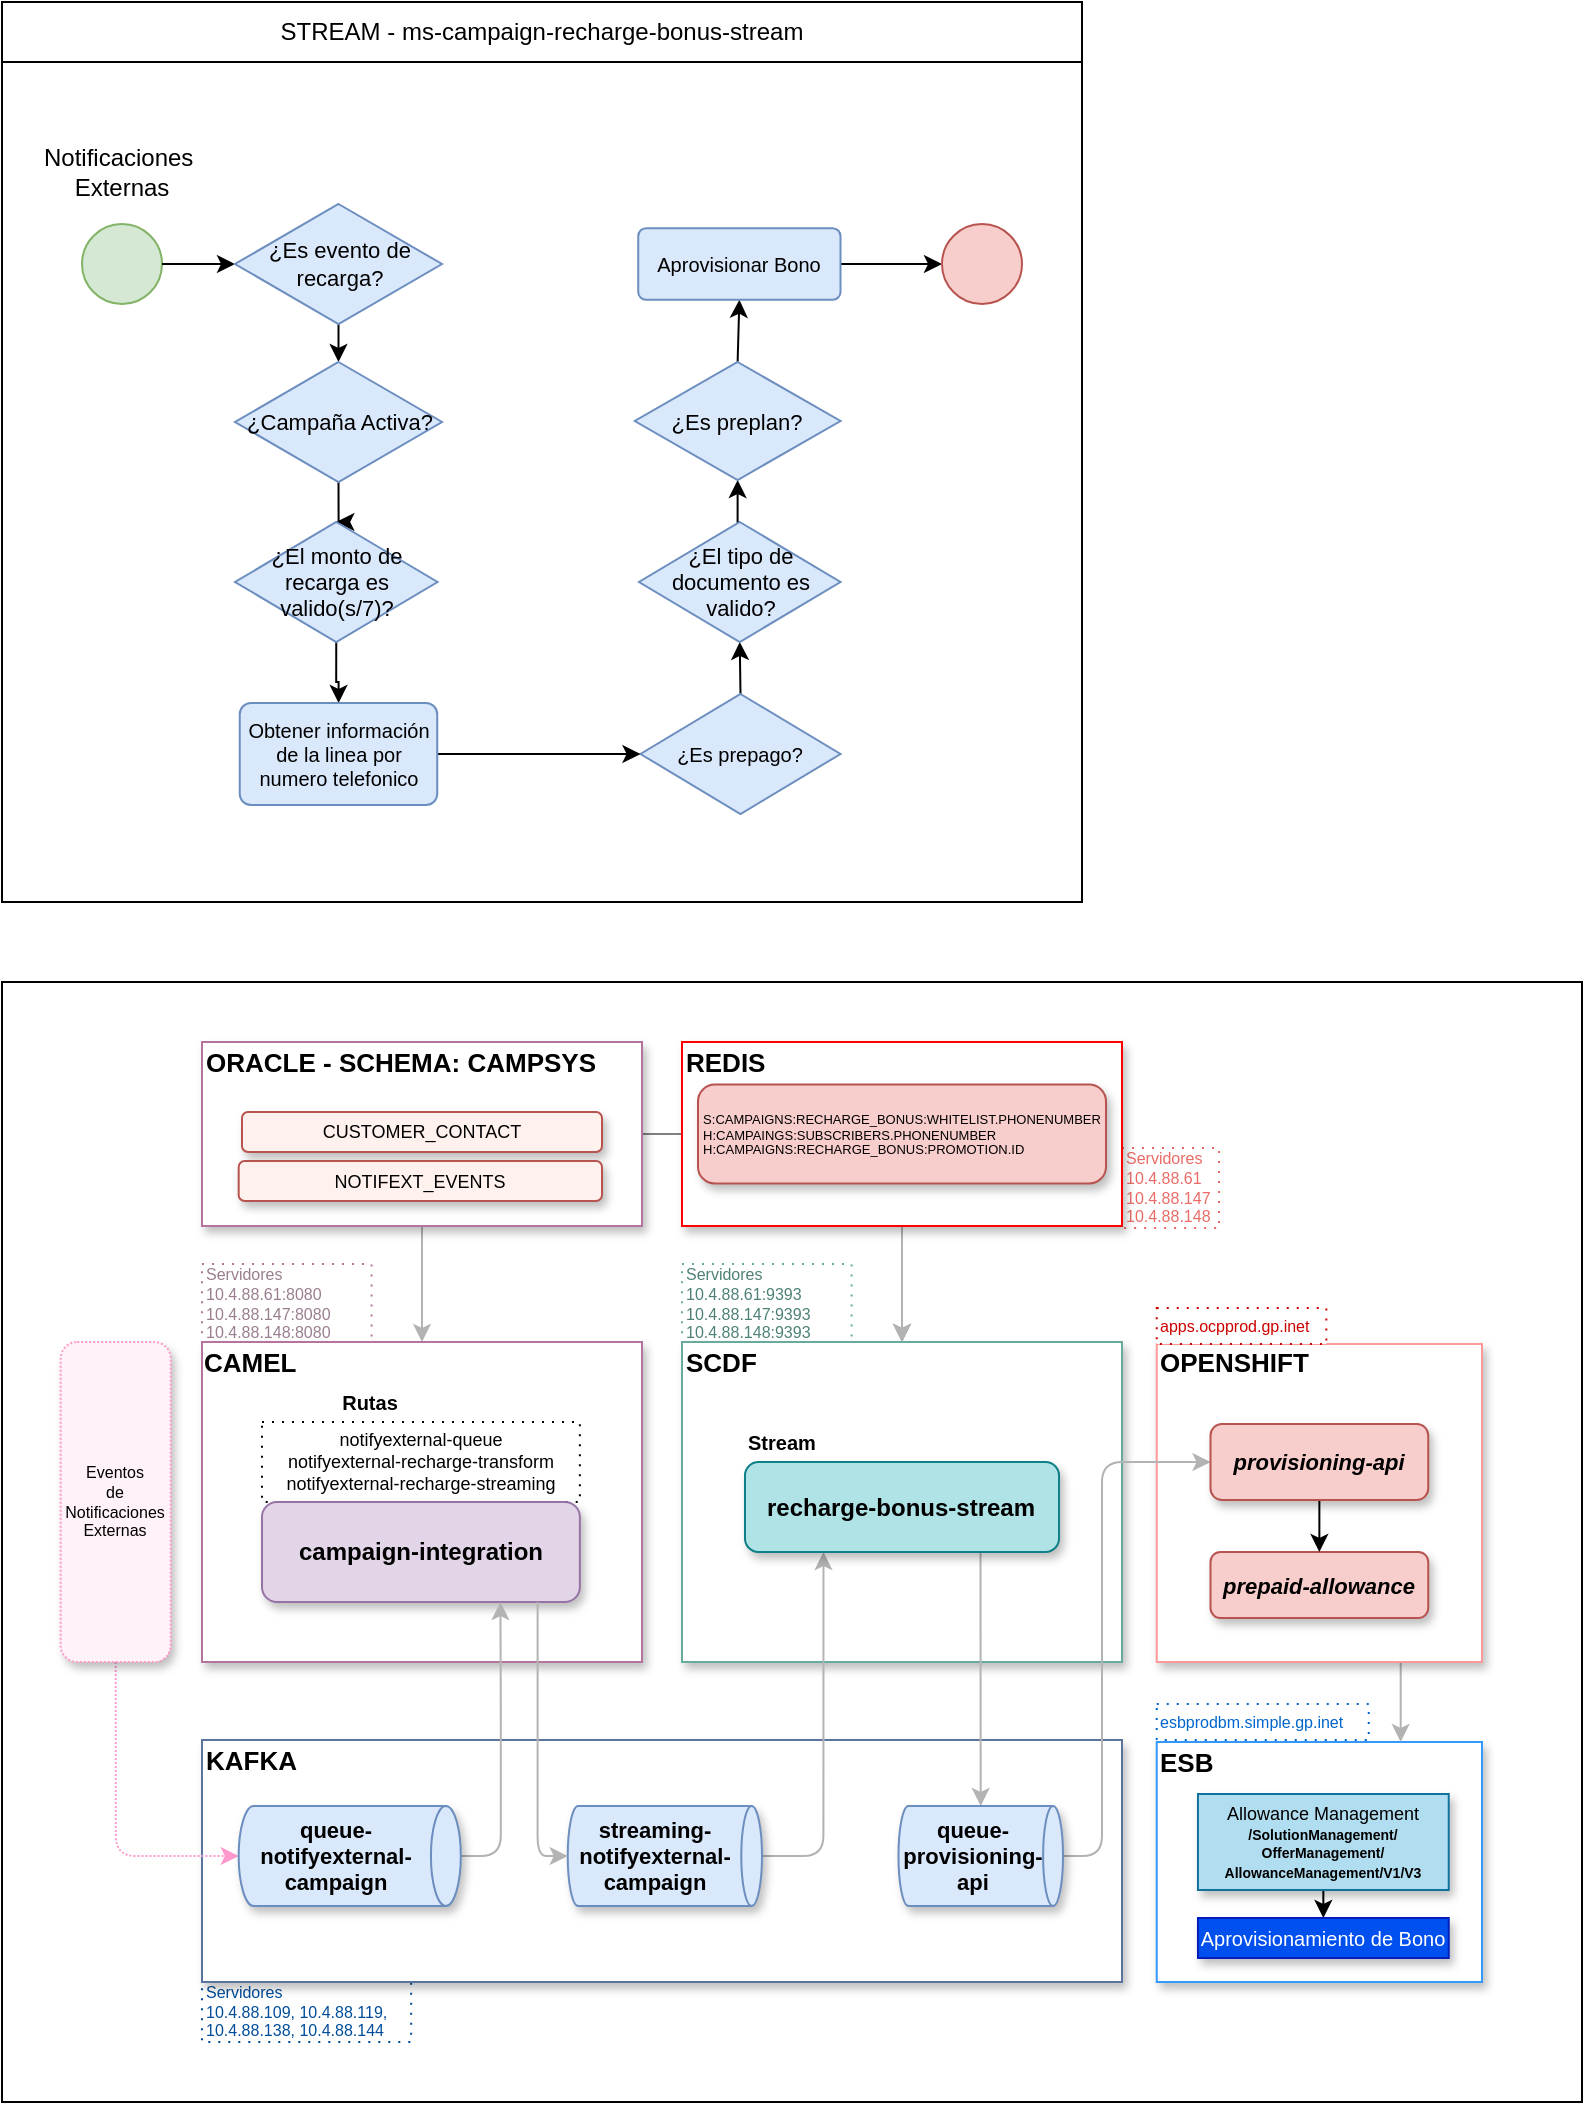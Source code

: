 <mxfile version="22.1.17" type="dropbox" pages="2">
  <diagram name="Logica y Monitoreo" id="0FkybA1-IUm2QzMMmdFW">
    <mxGraphModel dx="951" dy="547" grid="1" gridSize="10" guides="1" tooltips="1" connect="1" arrows="1" fold="1" page="1" pageScale="1" pageWidth="1654" pageHeight="1169" math="0" shadow="0">
      <root>
        <mxCell id="0" />
        <mxCell id="1" parent="0" />
        <mxCell id="X6f6DRB3DddGBT53lCf2-1" value="" style="rounded=0;whiteSpace=wrap;html=1;" parent="1" vertex="1">
          <mxGeometry x="80" y="60" width="540" height="420" as="geometry" />
        </mxCell>
        <mxCell id="X6f6DRB3DddGBT53lCf2-2" style="edgeStyle=orthogonalEdgeStyle;rounded=0;orthogonalLoop=1;jettySize=auto;html=1;exitX=0.5;exitY=1;exitDx=0;exitDy=0;" parent="1" source="X6f6DRB3DddGBT53lCf2-15" target="X6f6DRB3DddGBT53lCf2-6" edge="1">
          <mxGeometry relative="1" as="geometry">
            <mxPoint x="236.5" y="287" as="targetPoint" />
          </mxGeometry>
        </mxCell>
        <mxCell id="X6f6DRB3DddGBT53lCf2-3" value="" style="ellipse;whiteSpace=wrap;html=1;aspect=fixed;fillColor=#d5e8d4;strokeColor=#82b366;" parent="1" vertex="1">
          <mxGeometry x="120" y="141" width="40" height="40" as="geometry" />
        </mxCell>
        <mxCell id="X6f6DRB3DddGBT53lCf2-5" style="edgeStyle=orthogonalEdgeStyle;rounded=0;orthogonalLoop=1;jettySize=auto;html=1;exitX=0.5;exitY=1;exitDx=0;exitDy=0;" parent="1" source="X6f6DRB3DddGBT53lCf2-6" target="X6f6DRB3DddGBT53lCf2-33" edge="1">
          <mxGeometry relative="1" as="geometry" />
        </mxCell>
        <mxCell id="X6f6DRB3DddGBT53lCf2-6" value="¿El monto de recarga es valido(s/7)?" style="rhombus;whiteSpace=wrap;html=1;fillColor=#dae8fc;strokeColor=#6c8ebf;fontSize=11;" parent="1" vertex="1">
          <mxGeometry x="196.5" y="290" width="101.25" height="60" as="geometry" />
        </mxCell>
        <mxCell id="X6f6DRB3DddGBT53lCf2-7" value="Notificaciones&amp;nbsp; Externas" style="text;html=1;strokeColor=none;fillColor=none;align=center;verticalAlign=middle;whiteSpace=wrap;rounded=0;" parent="1" vertex="1">
          <mxGeometry x="110" y="100" width="60" height="30" as="geometry" />
        </mxCell>
        <mxCell id="X6f6DRB3DddGBT53lCf2-8" style="edgeStyle=orthogonalEdgeStyle;rounded=0;orthogonalLoop=1;jettySize=auto;html=1;entryX=0;entryY=0.5;entryDx=0;entryDy=0;" parent="1" source="X6f6DRB3DddGBT53lCf2-45" target="X6f6DRB3DddGBT53lCf2-9" edge="1">
          <mxGeometry relative="1" as="geometry">
            <mxPoint x="623.25" y="562.5" as="sourcePoint" />
          </mxGeometry>
        </mxCell>
        <mxCell id="X6f6DRB3DddGBT53lCf2-9" value="" style="ellipse;whiteSpace=wrap;html=1;aspect=fixed;fillColor=#f8cecc;strokeColor=#b85450;" parent="1" vertex="1">
          <mxGeometry x="550" y="141" width="40" height="40" as="geometry" />
        </mxCell>
        <mxCell id="X6f6DRB3DddGBT53lCf2-10" value="STREAM - ms-campaign-recharge-bonus-stream" style="text;html=1;align=center;verticalAlign=middle;whiteSpace=wrap;rounded=0;fillColor=default;strokeColor=default;" parent="1" vertex="1">
          <mxGeometry x="80" y="30" width="540" height="30" as="geometry" />
        </mxCell>
        <mxCell id="X6f6DRB3DddGBT53lCf2-13" style="edgeStyle=orthogonalEdgeStyle;rounded=0;orthogonalLoop=1;jettySize=auto;html=1;exitX=0.5;exitY=0;exitDx=0;exitDy=0;entryX=0.5;entryY=1;entryDx=0;entryDy=0;" parent="1" source="X6f6DRB3DddGBT53lCf2-19" target="X6f6DRB3DddGBT53lCf2-23" edge="1">
          <mxGeometry relative="1" as="geometry" />
        </mxCell>
        <mxCell id="X6f6DRB3DddGBT53lCf2-14" value="" style="edgeStyle=orthogonalEdgeStyle;rounded=0;orthogonalLoop=1;jettySize=auto;html=1;exitX=0.5;exitY=1;exitDx=0;exitDy=0;entryX=0.5;entryY=0;entryDx=0;entryDy=0;" parent="1" source="X6f6DRB3DddGBT53lCf2-17" target="X6f6DRB3DddGBT53lCf2-15" edge="1">
          <mxGeometry relative="1" as="geometry">
            <mxPoint x="260" y="160" as="sourcePoint" />
            <mxPoint x="380" y="160" as="targetPoint" />
          </mxGeometry>
        </mxCell>
        <mxCell id="X6f6DRB3DddGBT53lCf2-15" value="¿Campaña Activa?" style="rhombus;whiteSpace=wrap;html=1;fillColor=#dae8fc;strokeColor=#6c8ebf;fontSize=11;" parent="1" vertex="1">
          <mxGeometry x="196.5" y="210" width="103.5" height="60" as="geometry" />
        </mxCell>
        <mxCell id="X6f6DRB3DddGBT53lCf2-16" value="" style="edgeStyle=orthogonalEdgeStyle;rounded=0;orthogonalLoop=1;jettySize=auto;html=1;exitX=1;exitY=0.5;exitDx=0;exitDy=0;entryX=0;entryY=0.5;entryDx=0;entryDy=0;" parent="1" source="X6f6DRB3DddGBT53lCf2-3" target="X6f6DRB3DddGBT53lCf2-17" edge="1">
          <mxGeometry relative="1" as="geometry">
            <mxPoint x="140" y="160" as="sourcePoint" />
            <mxPoint x="285" y="160" as="targetPoint" />
          </mxGeometry>
        </mxCell>
        <mxCell id="X6f6DRB3DddGBT53lCf2-17" value="¿Es evento de recarga?" style="rhombus;whiteSpace=wrap;html=1;fillColor=#dae8fc;strokeColor=#6c8ebf;fontSize=11;" parent="1" vertex="1">
          <mxGeometry x="196.5" y="131" width="103.5" height="60" as="geometry" />
        </mxCell>
        <mxCell id="X6f6DRB3DddGBT53lCf2-19" value="¿Es prepago?" style="rhombus;whiteSpace=wrap;html=1;fillColor=#dae8fc;strokeColor=#6c8ebf;fontSize=10;" parent="1" vertex="1">
          <mxGeometry x="399.25" y="376" width="100" height="60" as="geometry" />
        </mxCell>
        <mxCell id="X6f6DRB3DddGBT53lCf2-21" style="edgeStyle=orthogonalEdgeStyle;rounded=0;orthogonalLoop=1;jettySize=auto;html=1;exitX=1;exitY=0.5;exitDx=0;exitDy=0;" parent="1" source="X6f6DRB3DddGBT53lCf2-33" target="X6f6DRB3DddGBT53lCf2-19" edge="1">
          <mxGeometry relative="1" as="geometry" />
        </mxCell>
        <mxCell id="X6f6DRB3DddGBT53lCf2-22" style="edgeStyle=orthogonalEdgeStyle;rounded=0;orthogonalLoop=1;jettySize=auto;html=1;exitX=0.5;exitY=0;exitDx=0;exitDy=0;entryX=0.5;entryY=1;entryDx=0;entryDy=0;" parent="1" source="X6f6DRB3DddGBT53lCf2-23" target="X6f6DRB3DddGBT53lCf2-25" edge="1">
          <mxGeometry relative="1" as="geometry" />
        </mxCell>
        <mxCell id="X6f6DRB3DddGBT53lCf2-23" value="¿El tipo de documento es valido?" style="rhombus;whiteSpace=wrap;html=1;fillColor=#dae8fc;strokeColor=#6c8ebf;fontSize=11;" parent="1" vertex="1">
          <mxGeometry x="398.5" y="290" width="100.75" height="60" as="geometry" />
        </mxCell>
        <mxCell id="X6f6DRB3DddGBT53lCf2-24" style="edgeStyle=orthogonalEdgeStyle;rounded=0;orthogonalLoop=1;jettySize=auto;html=1;exitX=0.5;exitY=0;exitDx=0;exitDy=0;entryX=0.5;entryY=1;entryDx=0;entryDy=0;" parent="1" source="X6f6DRB3DddGBT53lCf2-25" target="X6f6DRB3DddGBT53lCf2-45" edge="1">
          <mxGeometry relative="1" as="geometry">
            <mxPoint x="407.995" y="431" as="targetPoint" />
          </mxGeometry>
        </mxCell>
        <mxCell id="X6f6DRB3DddGBT53lCf2-25" value="¿Es preplan?" style="rhombus;whiteSpace=wrap;html=1;fillColor=#dae8fc;strokeColor=#6c8ebf;fontSize=11;" parent="1" vertex="1">
          <mxGeometry x="396.38" y="210" width="102.87" height="59" as="geometry" />
        </mxCell>
        <mxCell id="X6f6DRB3DddGBT53lCf2-33" value="Obtener información de la linea por numero telefonico" style="rounded=1;whiteSpace=wrap;html=1;fillColor=#dae8fc;strokeColor=#6c8ebf;fontSize=10;arcSize=11;" parent="1" vertex="1">
          <mxGeometry x="198.87" y="380.5" width="98.75" height="51" as="geometry" />
        </mxCell>
        <mxCell id="X6f6DRB3DddGBT53lCf2-45" value="Aprovisionar Bono" style="rounded=1;whiteSpace=wrap;html=1;fillColor=#dae8fc;strokeColor=#6c8ebf;fontSize=10;arcSize=11;" parent="1" vertex="1">
          <mxGeometry x="398.12" y="143.13" width="101.13" height="35.75" as="geometry" />
        </mxCell>
        <mxCell id="X6f6DRB3DddGBT53lCf2-46" value="&lt;p style=&quot;margin-left:36.0pt;text-indent:-18.0pt;mso-list:l0 level1 lfo1;&quot; class=&quot;15&quot;&gt;&lt;br&gt;&lt;/p&gt;" style="rounded=0;whiteSpace=wrap;html=1;shadow=0;glass=0;labelBorderColor=none;sketch=0;fillStyle=auto;strokeColor=#000000;strokeWidth=1;fontSize=13;fontColor=#7ece78;fillColor=default;" parent="1" vertex="1">
          <mxGeometry x="80" y="520" width="790" height="560" as="geometry" />
        </mxCell>
        <mxCell id="X6f6DRB3DddGBT53lCf2-47" value="" style="rounded=0;whiteSpace=wrap;html=1;labelBorderColor=none;fontSize=11;fillColor=default;shadow=1;strokeColor=#3399FF;" parent="1" vertex="1">
          <mxGeometry x="657.37" y="900" width="162.63" height="120" as="geometry" />
        </mxCell>
        <mxCell id="X6f6DRB3DddGBT53lCf2-48" value="Servidores&lt;br style=&quot;font-size: 8px;&quot;&gt;&lt;div&gt;10.4.88.61&lt;/div&gt;&lt;div&gt;10.4.88.147&lt;/div&gt;&lt;div&gt;10.4.88.148&lt;/div&gt;" style="rounded=0;whiteSpace=wrap;html=1;labelBorderColor=none;fontSize=8;strokeColor=#EA6B66;align=left;dashed=1;strokeWidth=1;dashPattern=1 4;fontColor=#EA6B66;" parent="1" vertex="1">
          <mxGeometry x="640.0" y="603" width="48.53" height="40" as="geometry" />
        </mxCell>
        <mxCell id="X6f6DRB3DddGBT53lCf2-49" value="Servidores&lt;br style=&quot;font-size: 8px;&quot;&gt;&lt;div&gt;10.4.88.109,&amp;nbsp;&lt;span style=&quot;background-color: initial;&quot;&gt;10.4.88.119,&lt;/span&gt;&lt;/div&gt;&lt;div&gt;&lt;div style=&quot;border-color: var(--border-color);&quot;&gt;10.4.88.138,&amp;nbsp;&lt;span style=&quot;background-color: initial;&quot;&gt;10.4.88.144&lt;/span&gt;&lt;/div&gt;&lt;/div&gt;" style="rounded=0;whiteSpace=wrap;html=1;labelBorderColor=none;fontSize=8;strokeColor=#004C99;align=left;dashed=1;strokeWidth=1;dashPattern=1 4;fontColor=#004C99;" parent="1" vertex="1">
          <mxGeometry x="180.0" y="1020" width="104.57" height="30" as="geometry" />
        </mxCell>
        <mxCell id="X6f6DRB3DddGBT53lCf2-50" value="Servidores&lt;br style=&quot;font-size: 8px;&quot;&gt;10.4.88.61:9393&lt;div data-en-clipboard=&quot;true&quot; data-pm-slice=&quot;1 1 []&quot; style=&quot;font-size: 8px;&quot;&gt;10.4.88.147:9393&lt;br style=&quot;font-size: 8px;&quot;&gt;&lt;/div&gt;&lt;div data-en-clipboard=&quot;true&quot; data-pm-slice=&quot;1 1 []&quot; style=&quot;font-size: 8px;&quot;&gt;10.4.88.148:9393&lt;br style=&quot;font-size: 8px;&quot;&gt;&lt;/div&gt;" style="rounded=0;whiteSpace=wrap;html=1;labelBorderColor=none;fontSize=8;strokeColor=#67AB9F;align=left;dashed=1;strokeWidth=1;dashPattern=1 4;fontColor=#4D8077;" parent="1" vertex="1">
          <mxGeometry x="420.0" y="661" width="84.8" height="40" as="geometry" />
        </mxCell>
        <mxCell id="X6f6DRB3DddGBT53lCf2-51" value="Servidores&lt;br style=&quot;font-size: 8px;&quot;&gt;10.4.88.61:8080&lt;br&gt;10.4.88.147:8080&lt;div data-en-clipboard=&quot;true&quot; data-pm-slice=&quot;1 1 []&quot; style=&quot;font-size: 8px;&quot;&gt;10.4.88.148:8080&lt;br&gt;&lt;/div&gt;" style="rounded=0;whiteSpace=wrap;html=1;labelBorderColor=none;fontSize=8;align=left;dashed=1;strokeWidth=1;dashPattern=1 4;fontColor=#997E8F;strokeColor=#B5739D;" parent="1" vertex="1">
          <mxGeometry x="180.0" y="661" width="84.8" height="40" as="geometry" />
        </mxCell>
        <mxCell id="X6f6DRB3DddGBT53lCf2-130" style="edgeStyle=orthogonalEdgeStyle;rounded=0;orthogonalLoop=1;jettySize=auto;html=1;exitX=0.5;exitY=1;exitDx=0;exitDy=0;strokeColor=#B3B3B3;" parent="1" source="X6f6DRB3DddGBT53lCf2-52" target="X6f6DRB3DddGBT53lCf2-58" edge="1">
          <mxGeometry relative="1" as="geometry" />
        </mxCell>
        <mxCell id="X6f6DRB3DddGBT53lCf2-133" style="edgeStyle=orthogonalEdgeStyle;rounded=0;orthogonalLoop=1;jettySize=auto;html=1;exitX=1;exitY=0.5;exitDx=0;exitDy=0;strokeColor=#808080;" parent="1" source="X6f6DRB3DddGBT53lCf2-52" target="X6f6DRB3DddGBT53lCf2-56" edge="1">
          <mxGeometry relative="1" as="geometry" />
        </mxCell>
        <mxCell id="X6f6DRB3DddGBT53lCf2-52" value="" style="rounded=0;whiteSpace=wrap;html=1;labelBorderColor=none;fontSize=11;strokeWidth=1;strokeColor=#B5739D;shadow=1;fontStyle=1;align=center;" parent="1" vertex="1">
          <mxGeometry x="180" y="550" width="220" height="92" as="geometry" />
        </mxCell>
        <mxCell id="X6f6DRB3DddGBT53lCf2-128" style="edgeStyle=orthogonalEdgeStyle;rounded=0;orthogonalLoop=1;jettySize=auto;html=1;exitX=0.75;exitY=1;exitDx=0;exitDy=0;entryX=0.75;entryY=0;entryDx=0;entryDy=0;strokeColor=#B3B3B3;" parent="1" source="X6f6DRB3DddGBT53lCf2-53" target="X6f6DRB3DddGBT53lCf2-47" edge="1">
          <mxGeometry relative="1" as="geometry" />
        </mxCell>
        <mxCell id="X6f6DRB3DddGBT53lCf2-53" value="" style="rounded=0;whiteSpace=wrap;html=1;labelBorderColor=none;fontSize=11;fillColor=default;shadow=1;strokeColor=#FF9999;" parent="1" vertex="1">
          <mxGeometry x="657.37" y="701" width="162.63" height="159" as="geometry" />
        </mxCell>
        <mxCell id="X6f6DRB3DddGBT53lCf2-54" value="" style="rounded=0;whiteSpace=wrap;html=1;labelBorderColor=none;fontSize=11;fillColor=default;strokeColor=#59759E;strokeWidth=1;shadow=1;" parent="1" vertex="1">
          <mxGeometry x="180" y="899" width="460" height="121" as="geometry" />
        </mxCell>
        <mxCell id="X6f6DRB3DddGBT53lCf2-56" value="" style="rounded=0;whiteSpace=wrap;html=1;labelBorderColor=none;fontSize=11;fillColor=default;strokeColor=#67AB9F;shadow=1;" parent="1" vertex="1">
          <mxGeometry x="420" y="700" width="220" height="160" as="geometry" />
        </mxCell>
        <mxCell id="X6f6DRB3DddGBT53lCf2-58" value="" style="rounded=0;whiteSpace=wrap;html=1;labelBorderColor=none;fontSize=11;strokeWidth=1;strokeColor=#B5739D;shadow=1;" parent="1" vertex="1">
          <mxGeometry x="180" y="700" width="220" height="160" as="geometry" />
        </mxCell>
        <mxCell id="X6f6DRB3DddGBT53lCf2-59" value="notifyexternal-queue&lt;br style=&quot;border-color: var(--border-color); font-size: 9px;&quot;&gt;notifyexternal-recharge-transform&lt;br style=&quot;border-color: var(--border-color); font-size: 9px;&quot;&gt;notifyexternal-recharge-streaming" style="rounded=0;whiteSpace=wrap;html=1;labelBorderColor=none;fontSize=9;strokeColor=#000000;fillColor=default;align=center;dashed=1;dashPattern=1 4;" parent="1" vertex="1">
          <mxGeometry x="210" y="740" width="158.93" height="40" as="geometry" />
        </mxCell>
        <mxCell id="X6f6DRB3DddGBT53lCf2-60" value="Rutas" style="text;html=1;strokeColor=none;fillColor=none;align=center;verticalAlign=middle;whiteSpace=wrap;rounded=0;fontStyle=1;fontSize=10;" parent="1" vertex="1">
          <mxGeometry x="184.45" y="720" width="159.91" height="20" as="geometry" />
        </mxCell>
        <mxCell id="X6f6DRB3DddGBT53lCf2-61" style="edgeStyle=orthogonalEdgeStyle;shape=link;rounded=0;orthogonalLoop=1;jettySize=auto;html=1;exitX=0.5;exitY=0;exitDx=0;exitDy=0;entryX=0.5;entryY=1;entryDx=0;entryDy=0;strokeColor=#990099;strokeWidth=1;fontSize=12;fontColor=#7ece78;" parent="1" source="X6f6DRB3DddGBT53lCf2-62" target="X6f6DRB3DddGBT53lCf2-59" edge="1">
          <mxGeometry relative="1" as="geometry" />
        </mxCell>
        <mxCell id="X6f6DRB3DddGBT53lCf2-62" value="campaign-integration" style="rounded=1;whiteSpace=wrap;html=1;labelBorderColor=none;fontSize=12;fontStyle=1;fillStyle=auto;fillColor=#e1d5e7;strokeColor=#9673a6;strokeWidth=1;glass=0;shadow=1;" parent="1" vertex="1">
          <mxGeometry x="210" y="780" width="158.93" height="50" as="geometry" />
        </mxCell>
        <mxCell id="X6f6DRB3DddGBT53lCf2-122" style="edgeStyle=orthogonalEdgeStyle;rounded=1;orthogonalLoop=1;jettySize=auto;html=1;exitX=0.5;exitY=0;exitDx=0;exitDy=0;exitPerimeter=0;strokeColor=#B3B3B3;entryX=0.25;entryY=1;entryDx=0;entryDy=0;" parent="1" source="X6f6DRB3DddGBT53lCf2-64" target="X6f6DRB3DddGBT53lCf2-70" edge="1">
          <mxGeometry relative="1" as="geometry" />
        </mxCell>
        <mxCell id="X6f6DRB3DddGBT53lCf2-64" value="&lt;div data-en-clipboard=&quot;true&quot; data-pm-slice=&quot;1 1 []&quot;&gt;streaming-notifyexternal-campaign&lt;/div&gt;" style="shape=cylinder3;whiteSpace=wrap;html=1;boundedLbl=1;backgroundOutline=1;size=5.18;labelBorderColor=none;fontSize=11;fillColor=#dae8fc;direction=south;strokeColor=#6c8ebf;strokeWidth=1;fontStyle=1;shadow=1;" parent="1" vertex="1">
          <mxGeometry x="362.87" y="932" width="97.13" height="50" as="geometry" />
        </mxCell>
        <mxCell id="X6f6DRB3DddGBT53lCf2-65" style="edgeStyle=orthogonalEdgeStyle;shape=link;rounded=0;orthogonalLoop=1;jettySize=auto;html=1;exitX=0.5;exitY=1;exitDx=0;exitDy=0;entryX=0.5;entryY=0;entryDx=0;entryDy=0;strokeColor=#990099;strokeWidth=1;fontSize=12;fontColor=#7ece78;" parent="1" edge="1">
          <mxGeometry relative="1" as="geometry">
            <mxPoint x="455.91" y="780" as="sourcePoint" />
            <mxPoint x="456.4" y="780" as="targetPoint" />
          </mxGeometry>
        </mxCell>
        <mxCell id="X6f6DRB3DddGBT53lCf2-69" value="CAMEL" style="text;html=1;strokeColor=none;fillColor=none;align=left;verticalAlign=middle;whiteSpace=wrap;rounded=0;fontStyle=1;fontSize=13;" parent="1" vertex="1">
          <mxGeometry x="178.87" y="700" width="60" height="20" as="geometry" />
        </mxCell>
        <mxCell id="X6f6DRB3DddGBT53lCf2-124" style="edgeStyle=orthogonalEdgeStyle;rounded=0;orthogonalLoop=1;jettySize=auto;html=1;exitX=0.75;exitY=1;exitDx=0;exitDy=0;strokeColor=#B3B3B3;" parent="1" source="X6f6DRB3DddGBT53lCf2-70" target="X6f6DRB3DddGBT53lCf2-101" edge="1">
          <mxGeometry relative="1" as="geometry" />
        </mxCell>
        <mxCell id="X6f6DRB3DddGBT53lCf2-70" value="&lt;div data-en-clipboard=&quot;true&quot; data-pm-slice=&quot;1 1 []&quot; style=&quot;font-size: 12px;&quot;&gt;recharge-bonus-stream&lt;/div&gt;" style="rounded=1;whiteSpace=wrap;html=1;labelBorderColor=none;strokeColor=#0e8088;strokeWidth=1;fontSize=12;fillColor=#b0e3e6;fontStyle=1;shadow=1;" parent="1" vertex="1">
          <mxGeometry x="451.49" y="760" width="157.02" height="45" as="geometry" />
        </mxCell>
        <mxCell id="X6f6DRB3DddGBT53lCf2-71" style="edgeStyle=orthogonalEdgeStyle;rounded=1;orthogonalLoop=1;jettySize=auto;html=1;exitX=0.5;exitY=0;exitDx=0;exitDy=0;exitPerimeter=0;entryX=0;entryY=0.5;entryDx=0;entryDy=0;fillColor=#bac8d3;strokeColor=#B3B3B3;" parent="1" source="X6f6DRB3DddGBT53lCf2-101" target="X6f6DRB3DddGBT53lCf2-91" edge="1">
          <mxGeometry relative="1" as="geometry">
            <mxPoint x="894.18" y="900" as="targetPoint" />
            <Array as="points">
              <mxPoint x="630" y="957" />
              <mxPoint x="630" y="760" />
            </Array>
          </mxGeometry>
        </mxCell>
        <mxCell id="X6f6DRB3DddGBT53lCf2-72" value="SCDF" style="text;html=1;strokeColor=none;fillColor=none;align=left;verticalAlign=middle;whiteSpace=wrap;rounded=0;fontStyle=1;fontSize=13;" parent="1" vertex="1">
          <mxGeometry x="420.0" y="700" width="60" height="20" as="geometry" />
        </mxCell>
        <mxCell id="X6f6DRB3DddGBT53lCf2-73" value="KAFKA" style="text;html=1;strokeColor=none;fillColor=none;align=left;verticalAlign=middle;whiteSpace=wrap;rounded=0;fontStyle=1;fontSize=13;" parent="1" vertex="1">
          <mxGeometry x="180.0" y="899" width="60" height="20" as="geometry" />
        </mxCell>
        <mxCell id="X6f6DRB3DddGBT53lCf2-74" value="OPENSHIFT" style="text;html=1;strokeColor=none;fillColor=none;align=left;verticalAlign=middle;whiteSpace=wrap;rounded=0;fontStyle=1;fontSize=13;" parent="1" vertex="1">
          <mxGeometry x="657.37" y="700" width="78.06" height="20" as="geometry" />
        </mxCell>
        <mxCell id="X6f6DRB3DddGBT53lCf2-75" value="Stream" style="text;html=1;strokeColor=none;fillColor=none;align=left;verticalAlign=middle;whiteSpace=wrap;rounded=0;fontStyle=1;fontSize=10;" parent="1" vertex="1">
          <mxGeometry x="451.49" y="740" width="60" height="20" as="geometry" />
        </mxCell>
        <mxCell id="X6f6DRB3DddGBT53lCf2-132" style="edgeStyle=orthogonalEdgeStyle;rounded=0;orthogonalLoop=1;jettySize=auto;html=1;exitX=0.5;exitY=1;exitDx=0;exitDy=0;entryX=0.5;entryY=0;entryDx=0;entryDy=0;strokeColor=#B3B3B3;" parent="1" source="X6f6DRB3DddGBT53lCf2-77" target="X6f6DRB3DddGBT53lCf2-56" edge="1">
          <mxGeometry relative="1" as="geometry" />
        </mxCell>
        <mxCell id="X6f6DRB3DddGBT53lCf2-77" value="&lt;div data-en-clipboard=&quot;true&quot; data-pm-slice=&quot;1 1 []&quot; style=&quot;font-size: 7px;&quot;&gt;&lt;br&gt;&lt;/div&gt;" style="rounded=0;whiteSpace=wrap;html=1;labelBorderColor=none;fontSize=7;strokeWidth=1;shadow=1;fontStyle=1;align=left;strokeColor=#FF0000;" parent="1" vertex="1">
          <mxGeometry x="420" y="550" width="220" height="92" as="geometry" />
        </mxCell>
        <mxCell id="X6f6DRB3DddGBT53lCf2-78" style="edgeStyle=elbowEdgeStyle;rounded=1;sketch=0;orthogonalLoop=1;jettySize=auto;elbow=vertical;html=1;exitX=1;exitY=0.5;exitDx=0;exitDy=0;shadow=0;strokeColor=#000000;strokeWidth=1;fontSize=13;fontColor=#7ece78;" parent="1" source="X6f6DRB3DddGBT53lCf2-77" target="X6f6DRB3DddGBT53lCf2-77" edge="1">
          <mxGeometry relative="1" as="geometry" />
        </mxCell>
        <mxCell id="X6f6DRB3DddGBT53lCf2-79" value="REDIS" style="text;html=1;strokeColor=none;fillColor=none;align=left;verticalAlign=middle;whiteSpace=wrap;rounded=0;fontStyle=1;fontSize=13;" parent="1" vertex="1">
          <mxGeometry x="420.0" y="550" width="60" height="20" as="geometry" />
        </mxCell>
        <mxCell id="X6f6DRB3DddGBT53lCf2-80" value="ORACLE - SCHEMA: CAMPSYS" style="text;html=1;strokeColor=none;fillColor=none;align=left;verticalAlign=middle;whiteSpace=wrap;rounded=0;fontStyle=1;fontSize=13;" parent="1" vertex="1">
          <mxGeometry x="180.0" y="550" width="200" height="20" as="geometry" />
        </mxCell>
        <mxCell id="X6f6DRB3DddGBT53lCf2-81" value="CUSTOMER_CONTACT" style="rounded=1;whiteSpace=wrap;html=1;labelBorderColor=none;fontSize=9;strokeWidth=1;strokeColor=#b85450;shadow=1;fontStyle=0;align=center;fillColor=#FFF1ED;" parent="1" vertex="1">
          <mxGeometry x="200" y="585" width="180" height="20" as="geometry" />
        </mxCell>
        <mxCell id="X6f6DRB3DddGBT53lCf2-82" style="edgeStyle=orthogonalEdgeStyle;rounded=1;orthogonalLoop=1;jettySize=auto;html=1;exitX=0.5;exitY=1;exitDx=0;exitDy=0;entryX=0.5;entryY=1;entryDx=0;entryDy=0;entryPerimeter=0;strokeColor=#FF99CC;strokeWidth=1;fontSize=8;fontColor=#EA6B66;dashed=1;dashPattern=1 1;" parent="1" source="X6f6DRB3DddGBT53lCf2-83" target="X6f6DRB3DddGBT53lCf2-98" edge="1">
          <mxGeometry relative="1" as="geometry" />
        </mxCell>
        <mxCell id="X6f6DRB3DddGBT53lCf2-83" value="Eventos &lt;br&gt;de &lt;br&gt;Notificaciones Externas" style="rounded=1;whiteSpace=wrap;html=1;labelBorderColor=none;strokeWidth=1;fontSize=8;shadow=1;glass=0;strokeColor=#FF99CC;dashed=1;dashPattern=1 1;fillColor=#FFF2F9;" parent="1" vertex="1">
          <mxGeometry x="109.34" y="700" width="55.02" height="160" as="geometry" />
        </mxCell>
        <mxCell id="X6f6DRB3DddGBT53lCf2-85" value="apps.ocpprod.gp.inet" style="rounded=0;whiteSpace=wrap;html=1;labelBorderColor=none;fontSize=8;strokeColor=#CC0000;align=left;dashed=1;strokeWidth=1;dashPattern=1 4;fontColor=#CC0000;" parent="1" vertex="1">
          <mxGeometry x="657.37" y="683" width="84.8" height="18" as="geometry" />
        </mxCell>
        <mxCell id="X6f6DRB3DddGBT53lCf2-86" value="&lt;div data-en-clipboard=&quot;true&quot; data-pm-slice=&quot;1 1 []&quot; style=&quot;font-size: 11px;&quot;&gt;&lt;p class=&quot;MsoNormal&quot; style=&quot;font-size: 11px;&quot;&gt;&lt;i style=&quot;font-size: 11px;&quot;&gt;prepaid-allowance&lt;/i&gt;&lt;/p&gt;&lt;/div&gt;" style="rounded=1;whiteSpace=wrap;html=1;labelBorderColor=none;strokeColor=#b85450;strokeWidth=1;fontSize=11;fillColor=#f8cecc;shadow=1;fontStyle=1" parent="1" vertex="1">
          <mxGeometry x="684.25" y="805" width="108.87" height="33" as="geometry" />
        </mxCell>
        <mxCell id="X6f6DRB3DddGBT53lCf2-89" value="esbprodbm.simple.gp.inet" style="rounded=0;whiteSpace=wrap;html=1;labelBorderColor=none;fontSize=8;strokeColor=#0066CC;align=left;dashed=1;strokeWidth=1;dashPattern=1 4;fontColor=#0066CC;" parent="1" vertex="1">
          <mxGeometry x="657.37" y="881" width="106" height="18" as="geometry" />
        </mxCell>
        <mxCell id="X6f6DRB3DddGBT53lCf2-90" style="edgeStyle=orthogonalEdgeStyle;rounded=0;orthogonalLoop=1;jettySize=auto;html=1;exitX=0.5;exitY=1;exitDx=0;exitDy=0;entryX=0.5;entryY=0;entryDx=0;entryDy=0;" parent="1" source="X6f6DRB3DddGBT53lCf2-91" target="X6f6DRB3DddGBT53lCf2-86" edge="1">
          <mxGeometry relative="1" as="geometry" />
        </mxCell>
        <mxCell id="X6f6DRB3DddGBT53lCf2-91" value="&lt;div data-en-clipboard=&quot;true&quot; data-pm-slice=&quot;1 1 []&quot; style=&quot;font-size: 11px;&quot;&gt;&lt;p class=&quot;MsoNormal&quot; style=&quot;font-size: 11px;&quot;&gt;&lt;i style=&quot;border-color: var(--border-color);&quot;&gt;provisioning-api&lt;/i&gt;&lt;br&gt;&lt;/p&gt;&lt;/div&gt;" style="rounded=1;whiteSpace=wrap;html=1;labelBorderColor=none;strokeColor=#b85450;strokeWidth=1;fontSize=11;fillColor=#f8cecc;shadow=1;fontStyle=1" parent="1" vertex="1">
          <mxGeometry x="684.25" y="741" width="108.87" height="38" as="geometry" />
        </mxCell>
        <mxCell id="X6f6DRB3DddGBT53lCf2-97" style="edgeStyle=orthogonalEdgeStyle;rounded=1;orthogonalLoop=1;jettySize=auto;html=1;exitX=0.5;exitY=0;exitDx=0;exitDy=0;exitPerimeter=0;entryX=0.75;entryY=1;entryDx=0;entryDy=0;strokeColor=#B3B3B3;" parent="1" source="X6f6DRB3DddGBT53lCf2-98" target="X6f6DRB3DddGBT53lCf2-62" edge="1">
          <mxGeometry relative="1" as="geometry" />
        </mxCell>
        <mxCell id="X6f6DRB3DddGBT53lCf2-98" value="queue-notifyexternal-campaign" style="shape=cylinder3;whiteSpace=wrap;html=1;boundedLbl=1;backgroundOutline=1;size=7.47;labelBorderColor=none;fontSize=11;fillColor=#dae8fc;direction=south;strokeColor=#6c8ebf;strokeWidth=1;fontStyle=1;shadow=1;" parent="1" vertex="1">
          <mxGeometry x="198.34" y="932" width="111.07" height="50" as="geometry" />
        </mxCell>
        <mxCell id="X6f6DRB3DddGBT53lCf2-99" style="edgeStyle=orthogonalEdgeStyle;rounded=1;orthogonalLoop=1;jettySize=auto;html=1;exitX=0.75;exitY=1;exitDx=0;exitDy=0;entryX=0.5;entryY=1;entryDx=0;entryDy=0;entryPerimeter=0;strokeColor=#B3B3B3;" parent="1" target="X6f6DRB3DddGBT53lCf2-64" edge="1">
          <mxGeometry relative="1" as="geometry">
            <mxPoint x="347.81" y="830" as="sourcePoint" />
            <Array as="points">
              <mxPoint x="347.93" y="957" />
            </Array>
          </mxGeometry>
        </mxCell>
        <mxCell id="X6f6DRB3DddGBT53lCf2-101" value="&lt;div data-en-clipboard=&quot;true&quot; data-pm-slice=&quot;1 1 []&quot;&gt;&lt;div data-en-clipboard=&quot;true&quot; data-pm-slice=&quot;1 1 []&quot;&gt;queue-provisioning-api&lt;/div&gt;&lt;/div&gt;" style="shape=cylinder3;whiteSpace=wrap;html=1;boundedLbl=1;backgroundOutline=1;size=4.975;labelBorderColor=none;fontSize=11;fillColor=#dae8fc;direction=south;strokeColor=#6c8ebf;strokeWidth=1;fontStyle=1;shadow=1;" parent="1" vertex="1">
          <mxGeometry x="528.24" y="932" width="82.27" height="50" as="geometry" />
        </mxCell>
        <mxCell id="X6f6DRB3DddGBT53lCf2-110" value="&lt;div style=&quot;border-color: var(--border-color); text-align: left; font-size: 6.5px;&quot; data-en-clipboard=&quot;true&quot; data-pm-slice=&quot;1 1 []&quot;&gt;&lt;div style=&quot;border-color: var(--border-color); font-size: 6.5px;&quot; data-en-clipboard=&quot;true&quot; data-pm-slice=&quot;1 1 []&quot;&gt;&lt;div style=&quot;border-color: var(--border-color); font-size: 6.5px;&quot; data-en-clipboard=&quot;true&quot; data-pm-slice=&quot;1 1 []&quot;&gt;S:CAMPAIGNS:RECHARGE_BONUS:WHITELIST.PHONENUMBER&lt;/div&gt;&lt;div style=&quot;border-color: var(--border-color); font-size: 6.5px;&quot; data-en-clipboard=&quot;true&quot; data-pm-slice=&quot;1 1 []&quot;&gt;H:CAMPAINGS:SUBSCRIBERS.PHONENUMBER&lt;/div&gt;&lt;div style=&quot;border-color: var(--border-color); font-size: 6.5px;&quot; data-en-clipboard=&quot;true&quot; data-pm-slice=&quot;1 1 []&quot;&gt;H:CAMPAIGNS:RECHARGE_BONUS:PROMOTION.ID&lt;/div&gt;&lt;/div&gt;&lt;/div&gt;" style="rounded=1;whiteSpace=wrap;html=1;labelBorderColor=none;fontSize=6.5;strokeWidth=1;strokeColor=#b85450;shadow=1;fontStyle=0;align=center;fillColor=#f8cecc;arcSize=17;" parent="1" vertex="1">
          <mxGeometry x="428" y="571.25" width="204" height="49.5" as="geometry" />
        </mxCell>
        <mxCell id="X6f6DRB3DddGBT53lCf2-113" value="ESB" style="text;html=1;strokeColor=none;fillColor=none;align=left;verticalAlign=middle;whiteSpace=wrap;rounded=0;fontStyle=1;fontSize=13;" parent="1" vertex="1">
          <mxGeometry x="657.37" y="900" width="78.06" height="20" as="geometry" />
        </mxCell>
        <mxCell id="X6f6DRB3DddGBT53lCf2-126" style="edgeStyle=orthogonalEdgeStyle;rounded=0;orthogonalLoop=1;jettySize=auto;html=1;exitX=0.5;exitY=1;exitDx=0;exitDy=0;exitPerimeter=0;entryX=0.5;entryY=0;entryDx=0;entryDy=0;" parent="1" source="X6f6DRB3DddGBT53lCf2-115" target="X6f6DRB3DddGBT53lCf2-116" edge="1">
          <mxGeometry relative="1" as="geometry" />
        </mxCell>
        <mxCell id="X6f6DRB3DddGBT53lCf2-115" value="&lt;font style=&quot;font-size: 9px;&quot;&gt;Allowance Management&lt;br style=&quot;&quot;&gt;&lt;/font&gt;&lt;b style=&quot;font-size: 7px;&quot;&gt;/SolutionManagement/&lt;br style=&quot;&quot;&gt;OfferManagement/&lt;br style=&quot;&quot;&gt;AllowanceManagement/V1/V3&lt;/b&gt;" style="rounded=0;whiteSpace=wrap;html=1;labelBorderColor=none;fontSize=8;fillColor=#b1ddf0;shadow=1;strokeColor=#10739e;points=[[0,0,0,0,0],[0,0.25,0,0,0],[0,0.3,0,0,0],[0,0.5,0,0,0],[0,0.55,0,0,0],[0,0.75,0,0,0],[0,1,0,0,0],[0.25,0,0,0,0],[0.25,1,0,0,0],[0.5,0,0,0,0],[0.5,1,0,0,0],[0.75,0,0,0,0],[0.75,1,0,0,0],[1,0,0,0,0],[1,0.25,0,0,0],[1,0.5,0,0,0],[1,0.75,0,0,0],[1,1,0,0,0]];" parent="1" vertex="1">
          <mxGeometry x="677.98" y="926" width="125.39" height="48" as="geometry" />
        </mxCell>
        <mxCell id="X6f6DRB3DddGBT53lCf2-116" value="Aprovisionamiento de Bono" style="rounded=0;whiteSpace=wrap;html=1;shadow=1;glass=0;labelBorderColor=none;sketch=0;strokeWidth=1;fontSize=10;fillColor=#0050ef;strokeColor=#001DBC;fontColor=#ffffff;" parent="1" vertex="1">
          <mxGeometry x="677.98" y="988" width="125.39" height="20" as="geometry" />
        </mxCell>
        <mxCell id="X6f6DRB3DddGBT53lCf2-129" value="NOTIFEXT_EVENTS" style="rounded=1;whiteSpace=wrap;html=1;labelBorderColor=none;fontSize=9;strokeWidth=1;strokeColor=#b85450;shadow=1;fontStyle=0;align=center;fillColor=#FFF1ED;" parent="1" vertex="1">
          <mxGeometry x="198.34" y="609.5" width="181.66" height="20" as="geometry" />
        </mxCell>
      </root>
    </mxGraphModel>
  </diagram>
  <diagram id="tPcpJuJGr6aZtGZ1xK3_" name="Página-2">
    <mxGraphModel dx="1379" dy="793" grid="1" gridSize="10" guides="1" tooltips="1" connect="1" arrows="1" fold="1" page="1" pageScale="1" pageWidth="1654" pageHeight="1169" math="0" shadow="0">
      <root>
        <mxCell id="0" />
        <mxCell id="1" parent="0" />
        <mxCell id="OuoGvUPbHA11eBhm7Cp8-1" value="&lt;p style=&quot;margin-left:36.0pt;text-indent:-18.0pt;mso-list:l0 level1 lfo1;&quot; class=&quot;15&quot;&gt;&lt;br&gt;&lt;/p&gt;" style="rounded=0;whiteSpace=wrap;html=1;shadow=0;glass=0;labelBorderColor=none;sketch=0;fillStyle=auto;strokeColor=#000000;strokeWidth=1;fontSize=13;fontColor=#7ece78;fillColor=default;" vertex="1" parent="1">
          <mxGeometry x="80" y="520" width="790" height="560" as="geometry" />
        </mxCell>
        <mxCell id="OuoGvUPbHA11eBhm7Cp8-2" value="" style="rounded=0;whiteSpace=wrap;html=1;labelBorderColor=none;fontSize=11;fillColor=default;shadow=1;strokeColor=#3399FF;" vertex="1" parent="1">
          <mxGeometry x="657.37" y="900" width="162.63" height="120" as="geometry" />
        </mxCell>
        <mxCell id="OuoGvUPbHA11eBhm7Cp8-3" value="Servidores&lt;br style=&quot;font-size: 8px;&quot;&gt;&lt;div&gt;10.4.88.61&lt;/div&gt;&lt;div&gt;10.4.88.147&lt;/div&gt;&lt;div&gt;10.4.88.148&lt;/div&gt;" style="rounded=0;whiteSpace=wrap;html=1;labelBorderColor=none;fontSize=8;strokeColor=#EA6B66;align=left;dashed=1;strokeWidth=1;dashPattern=1 4;fontColor=#EA6B66;" vertex="1" parent="1">
          <mxGeometry x="640.0" y="603" width="48.53" height="40" as="geometry" />
        </mxCell>
        <mxCell id="OuoGvUPbHA11eBhm7Cp8-4" value="Servidores&lt;br style=&quot;font-size: 8px;&quot;&gt;&lt;div&gt;10.4.88.109,&amp;nbsp;&lt;span style=&quot;background-color: initial;&quot;&gt;10.4.88.119,&lt;/span&gt;&lt;/div&gt;&lt;div&gt;&lt;div style=&quot;border-color: var(--border-color);&quot;&gt;10.4.88.138,&amp;nbsp;&lt;span style=&quot;background-color: initial;&quot;&gt;10.4.88.144&lt;/span&gt;&lt;/div&gt;&lt;/div&gt;" style="rounded=0;whiteSpace=wrap;html=1;labelBorderColor=none;fontSize=8;strokeColor=#004C99;align=left;dashed=1;strokeWidth=1;dashPattern=1 4;fontColor=#004C99;" vertex="1" parent="1">
          <mxGeometry x="180.0" y="1020" width="104.57" height="30" as="geometry" />
        </mxCell>
        <mxCell id="OuoGvUPbHA11eBhm7Cp8-5" value="Servidores&lt;br style=&quot;font-size: 8px;&quot;&gt;10.4.88.61:9393&lt;div data-en-clipboard=&quot;true&quot; data-pm-slice=&quot;1 1 []&quot; style=&quot;font-size: 8px;&quot;&gt;10.4.88.147:9393&lt;br style=&quot;font-size: 8px;&quot;&gt;&lt;/div&gt;&lt;div data-en-clipboard=&quot;true&quot; data-pm-slice=&quot;1 1 []&quot; style=&quot;font-size: 8px;&quot;&gt;10.4.88.148:9393&lt;br style=&quot;font-size: 8px;&quot;&gt;&lt;/div&gt;" style="rounded=0;whiteSpace=wrap;html=1;labelBorderColor=none;fontSize=8;strokeColor=#67AB9F;align=left;dashed=1;strokeWidth=1;dashPattern=1 4;fontColor=#4D8077;" vertex="1" parent="1">
          <mxGeometry x="420.0" y="661" width="84.8" height="40" as="geometry" />
        </mxCell>
        <mxCell id="OuoGvUPbHA11eBhm7Cp8-6" value="Servidores&lt;br style=&quot;font-size: 8px;&quot;&gt;10.4.88.61:8080&lt;br&gt;10.4.88.147:8080&lt;div data-en-clipboard=&quot;true&quot; data-pm-slice=&quot;1 1 []&quot; style=&quot;font-size: 8px;&quot;&gt;10.4.88.148:8080&lt;br&gt;&lt;/div&gt;" style="rounded=0;whiteSpace=wrap;html=1;labelBorderColor=none;fontSize=8;align=left;dashed=1;strokeWidth=1;dashPattern=1 4;fontColor=#997E8F;strokeColor=#B5739D;" vertex="1" parent="1">
          <mxGeometry x="180.0" y="661" width="84.8" height="40" as="geometry" />
        </mxCell>
        <mxCell id="OuoGvUPbHA11eBhm7Cp8-7" style="edgeStyle=orthogonalEdgeStyle;rounded=0;orthogonalLoop=1;jettySize=auto;html=1;exitX=0.5;exitY=1;exitDx=0;exitDy=0;strokeColor=#B3B3B3;" edge="1" parent="1" source="OuoGvUPbHA11eBhm7Cp8-9" target="OuoGvUPbHA11eBhm7Cp8-14">
          <mxGeometry relative="1" as="geometry" />
        </mxCell>
        <mxCell id="OuoGvUPbHA11eBhm7Cp8-8" style="edgeStyle=orthogonalEdgeStyle;rounded=0;orthogonalLoop=1;jettySize=auto;html=1;exitX=1;exitY=0.5;exitDx=0;exitDy=0;strokeColor=#808080;" edge="1" parent="1" source="OuoGvUPbHA11eBhm7Cp8-9" target="OuoGvUPbHA11eBhm7Cp8-13">
          <mxGeometry relative="1" as="geometry" />
        </mxCell>
        <mxCell id="OuoGvUPbHA11eBhm7Cp8-9" value="" style="rounded=0;whiteSpace=wrap;html=1;labelBorderColor=none;fontSize=11;strokeWidth=1;strokeColor=#B5739D;shadow=1;fontStyle=1;align=center;" vertex="1" parent="1">
          <mxGeometry x="180" y="550" width="220" height="92" as="geometry" />
        </mxCell>
        <mxCell id="OuoGvUPbHA11eBhm7Cp8-10" style="edgeStyle=orthogonalEdgeStyle;rounded=0;orthogonalLoop=1;jettySize=auto;html=1;exitX=0.75;exitY=1;exitDx=0;exitDy=0;entryX=0.75;entryY=0;entryDx=0;entryDy=0;strokeColor=#B3B3B3;" edge="1" parent="1" source="OuoGvUPbHA11eBhm7Cp8-11" target="OuoGvUPbHA11eBhm7Cp8-2">
          <mxGeometry relative="1" as="geometry" />
        </mxCell>
        <mxCell id="OuoGvUPbHA11eBhm7Cp8-11" value="" style="rounded=0;whiteSpace=wrap;html=1;labelBorderColor=none;fontSize=11;fillColor=default;shadow=1;strokeColor=#FF9999;" vertex="1" parent="1">
          <mxGeometry x="657.37" y="701" width="162.63" height="159" as="geometry" />
        </mxCell>
        <mxCell id="OuoGvUPbHA11eBhm7Cp8-12" value="" style="rounded=0;whiteSpace=wrap;html=1;labelBorderColor=none;fontSize=11;fillColor=default;strokeColor=#59759E;strokeWidth=1;shadow=1;" vertex="1" parent="1">
          <mxGeometry x="180" y="899" width="460" height="121" as="geometry" />
        </mxCell>
        <mxCell id="OuoGvUPbHA11eBhm7Cp8-13" value="" style="rounded=0;whiteSpace=wrap;html=1;labelBorderColor=none;fontSize=11;fillColor=default;strokeColor=#67AB9F;shadow=1;" vertex="1" parent="1">
          <mxGeometry x="420" y="700" width="220" height="160" as="geometry" />
        </mxCell>
        <mxCell id="OuoGvUPbHA11eBhm7Cp8-14" value="" style="rounded=0;whiteSpace=wrap;html=1;labelBorderColor=none;fontSize=11;strokeWidth=1;strokeColor=#B5739D;shadow=1;" vertex="1" parent="1">
          <mxGeometry x="180" y="700" width="220" height="160" as="geometry" />
        </mxCell>
        <mxCell id="OuoGvUPbHA11eBhm7Cp8-15" value="notifyexternal-queue&lt;br style=&quot;border-color: var(--border-color); font-size: 9px;&quot;&gt;notifyexternal-recharge-transform&lt;br style=&quot;border-color: var(--border-color); font-size: 9px;&quot;&gt;notifyexternal-recharge-streaming" style="rounded=0;whiteSpace=wrap;html=1;labelBorderColor=none;fontSize=9;strokeColor=#000000;fillColor=default;align=center;dashed=1;dashPattern=1 4;" vertex="1" parent="1">
          <mxGeometry x="210" y="740" width="158.93" height="40" as="geometry" />
        </mxCell>
        <mxCell id="OuoGvUPbHA11eBhm7Cp8-16" value="Rutas" style="text;html=1;strokeColor=none;fillColor=none;align=center;verticalAlign=middle;whiteSpace=wrap;rounded=0;fontStyle=1;fontSize=10;" vertex="1" parent="1">
          <mxGeometry x="184.45" y="720" width="159.91" height="20" as="geometry" />
        </mxCell>
        <mxCell id="OuoGvUPbHA11eBhm7Cp8-17" style="edgeStyle=orthogonalEdgeStyle;shape=link;rounded=0;orthogonalLoop=1;jettySize=auto;html=1;exitX=0.5;exitY=0;exitDx=0;exitDy=0;entryX=0.5;entryY=1;entryDx=0;entryDy=0;strokeColor=#990099;strokeWidth=1;fontSize=12;fontColor=#7ece78;" edge="1" parent="1" source="OuoGvUPbHA11eBhm7Cp8-18" target="OuoGvUPbHA11eBhm7Cp8-15">
          <mxGeometry relative="1" as="geometry" />
        </mxCell>
        <mxCell id="OuoGvUPbHA11eBhm7Cp8-18" value="campaign-integration" style="rounded=1;whiteSpace=wrap;html=1;labelBorderColor=none;fontSize=12;fontStyle=1;fillStyle=auto;fillColor=#e1d5e7;strokeColor=#9673a6;strokeWidth=1;glass=0;shadow=1;" vertex="1" parent="1">
          <mxGeometry x="210" y="780" width="158.93" height="50" as="geometry" />
        </mxCell>
        <mxCell id="OuoGvUPbHA11eBhm7Cp8-19" style="edgeStyle=orthogonalEdgeStyle;rounded=1;orthogonalLoop=1;jettySize=auto;html=1;exitX=0.5;exitY=0;exitDx=0;exitDy=0;exitPerimeter=0;strokeColor=#B3B3B3;entryX=0.25;entryY=1;entryDx=0;entryDy=0;" edge="1" parent="1" source="OuoGvUPbHA11eBhm7Cp8-20" target="OuoGvUPbHA11eBhm7Cp8-24">
          <mxGeometry relative="1" as="geometry" />
        </mxCell>
        <mxCell id="OuoGvUPbHA11eBhm7Cp8-20" value="&lt;div data-en-clipboard=&quot;true&quot; data-pm-slice=&quot;1 1 []&quot;&gt;streaming-notifyexternal-campaign&lt;/div&gt;" style="shape=cylinder3;whiteSpace=wrap;html=1;boundedLbl=1;backgroundOutline=1;size=5.18;labelBorderColor=none;fontSize=11;fillColor=#dae8fc;direction=south;strokeColor=#6c8ebf;strokeWidth=1;fontStyle=1;shadow=1;" vertex="1" parent="1">
          <mxGeometry x="362.87" y="932" width="97.13" height="50" as="geometry" />
        </mxCell>
        <mxCell id="OuoGvUPbHA11eBhm7Cp8-21" style="edgeStyle=orthogonalEdgeStyle;shape=link;rounded=0;orthogonalLoop=1;jettySize=auto;html=1;exitX=0.5;exitY=1;exitDx=0;exitDy=0;entryX=0.5;entryY=0;entryDx=0;entryDy=0;strokeColor=#990099;strokeWidth=1;fontSize=12;fontColor=#7ece78;" edge="1" parent="1">
          <mxGeometry relative="1" as="geometry">
            <mxPoint x="455.91" y="780" as="sourcePoint" />
            <mxPoint x="456.4" y="780" as="targetPoint" />
          </mxGeometry>
        </mxCell>
        <mxCell id="OuoGvUPbHA11eBhm7Cp8-22" value="CAMEL" style="text;html=1;strokeColor=none;fillColor=none;align=left;verticalAlign=middle;whiteSpace=wrap;rounded=0;fontStyle=1;fontSize=13;" vertex="1" parent="1">
          <mxGeometry x="178.87" y="700" width="60" height="20" as="geometry" />
        </mxCell>
        <mxCell id="OuoGvUPbHA11eBhm7Cp8-23" style="edgeStyle=orthogonalEdgeStyle;rounded=0;orthogonalLoop=1;jettySize=auto;html=1;exitX=0.75;exitY=1;exitDx=0;exitDy=0;strokeColor=#B3B3B3;" edge="1" parent="1" source="OuoGvUPbHA11eBhm7Cp8-24" target="OuoGvUPbHA11eBhm7Cp8-46">
          <mxGeometry relative="1" as="geometry" />
        </mxCell>
        <mxCell id="OuoGvUPbHA11eBhm7Cp8-24" value="&lt;div data-en-clipboard=&quot;true&quot; data-pm-slice=&quot;1 1 []&quot; style=&quot;font-size: 12px;&quot;&gt;recharge-bonus-stream&lt;/div&gt;" style="rounded=1;whiteSpace=wrap;html=1;labelBorderColor=none;strokeColor=#0e8088;strokeWidth=1;fontSize=12;fillColor=#b0e3e6;fontStyle=1;shadow=1;" vertex="1" parent="1">
          <mxGeometry x="451.49" y="760" width="157.02" height="45" as="geometry" />
        </mxCell>
        <mxCell id="OuoGvUPbHA11eBhm7Cp8-25" style="edgeStyle=orthogonalEdgeStyle;rounded=1;orthogonalLoop=1;jettySize=auto;html=1;exitX=0.5;exitY=0;exitDx=0;exitDy=0;exitPerimeter=0;entryX=0;entryY=0.5;entryDx=0;entryDy=0;fillColor=#bac8d3;strokeColor=#B3B3B3;" edge="1" parent="1" source="OuoGvUPbHA11eBhm7Cp8-46" target="OuoGvUPbHA11eBhm7Cp8-42">
          <mxGeometry relative="1" as="geometry">
            <mxPoint x="894.18" y="900" as="targetPoint" />
            <Array as="points">
              <mxPoint x="630" y="957" />
              <mxPoint x="630" y="760" />
            </Array>
          </mxGeometry>
        </mxCell>
        <mxCell id="OuoGvUPbHA11eBhm7Cp8-26" value="SCDF" style="text;html=1;strokeColor=none;fillColor=none;align=left;verticalAlign=middle;whiteSpace=wrap;rounded=0;fontStyle=1;fontSize=13;" vertex="1" parent="1">
          <mxGeometry x="420.0" y="700" width="60" height="20" as="geometry" />
        </mxCell>
        <mxCell id="OuoGvUPbHA11eBhm7Cp8-27" value="KAFKA" style="text;html=1;strokeColor=none;fillColor=none;align=left;verticalAlign=middle;whiteSpace=wrap;rounded=0;fontStyle=1;fontSize=13;" vertex="1" parent="1">
          <mxGeometry x="180.0" y="899" width="60" height="20" as="geometry" />
        </mxCell>
        <mxCell id="OuoGvUPbHA11eBhm7Cp8-28" value="OPENSHIFT" style="text;html=1;strokeColor=none;fillColor=none;align=left;verticalAlign=middle;whiteSpace=wrap;rounded=0;fontStyle=1;fontSize=13;" vertex="1" parent="1">
          <mxGeometry x="657.37" y="700" width="78.06" height="20" as="geometry" />
        </mxCell>
        <mxCell id="OuoGvUPbHA11eBhm7Cp8-29" value="Stream" style="text;html=1;strokeColor=none;fillColor=none;align=left;verticalAlign=middle;whiteSpace=wrap;rounded=0;fontStyle=1;fontSize=10;" vertex="1" parent="1">
          <mxGeometry x="451.49" y="740" width="60" height="20" as="geometry" />
        </mxCell>
        <mxCell id="OuoGvUPbHA11eBhm7Cp8-30" style="edgeStyle=orthogonalEdgeStyle;rounded=0;orthogonalLoop=1;jettySize=auto;html=1;exitX=0.5;exitY=1;exitDx=0;exitDy=0;entryX=0.5;entryY=0;entryDx=0;entryDy=0;strokeColor=#B3B3B3;" edge="1" parent="1" source="OuoGvUPbHA11eBhm7Cp8-31" target="OuoGvUPbHA11eBhm7Cp8-13">
          <mxGeometry relative="1" as="geometry" />
        </mxCell>
        <mxCell id="OuoGvUPbHA11eBhm7Cp8-31" value="&lt;div data-en-clipboard=&quot;true&quot; data-pm-slice=&quot;1 1 []&quot; style=&quot;font-size: 7px;&quot;&gt;&lt;br&gt;&lt;/div&gt;" style="rounded=0;whiteSpace=wrap;html=1;labelBorderColor=none;fontSize=7;strokeWidth=1;shadow=1;fontStyle=1;align=left;strokeColor=#FF0000;" vertex="1" parent="1">
          <mxGeometry x="420" y="550" width="220" height="92" as="geometry" />
        </mxCell>
        <mxCell id="OuoGvUPbHA11eBhm7Cp8-32" style="edgeStyle=elbowEdgeStyle;rounded=1;sketch=0;orthogonalLoop=1;jettySize=auto;elbow=vertical;html=1;exitX=1;exitY=0.5;exitDx=0;exitDy=0;shadow=0;strokeColor=#000000;strokeWidth=1;fontSize=13;fontColor=#7ece78;" edge="1" parent="1" source="OuoGvUPbHA11eBhm7Cp8-31" target="OuoGvUPbHA11eBhm7Cp8-31">
          <mxGeometry relative="1" as="geometry" />
        </mxCell>
        <mxCell id="OuoGvUPbHA11eBhm7Cp8-33" value="REDIS" style="text;html=1;strokeColor=none;fillColor=none;align=left;verticalAlign=middle;whiteSpace=wrap;rounded=0;fontStyle=1;fontSize=13;" vertex="1" parent="1">
          <mxGeometry x="420.0" y="550" width="60" height="20" as="geometry" />
        </mxCell>
        <mxCell id="OuoGvUPbHA11eBhm7Cp8-34" value="ORACLE - SCHEMA: CAMPSYS" style="text;html=1;strokeColor=none;fillColor=none;align=left;verticalAlign=middle;whiteSpace=wrap;rounded=0;fontStyle=1;fontSize=13;" vertex="1" parent="1">
          <mxGeometry x="180.0" y="550" width="200" height="20" as="geometry" />
        </mxCell>
        <mxCell id="OuoGvUPbHA11eBhm7Cp8-35" value="CUSTOMER_CONTACT" style="rounded=1;whiteSpace=wrap;html=1;labelBorderColor=none;fontSize=9;strokeWidth=1;strokeColor=#b85450;shadow=1;fontStyle=0;align=center;fillColor=#FFF1ED;" vertex="1" parent="1">
          <mxGeometry x="200" y="585" width="180" height="20" as="geometry" />
        </mxCell>
        <mxCell id="OuoGvUPbHA11eBhm7Cp8-36" style="edgeStyle=orthogonalEdgeStyle;rounded=1;orthogonalLoop=1;jettySize=auto;html=1;exitX=0.5;exitY=1;exitDx=0;exitDy=0;entryX=0.5;entryY=1;entryDx=0;entryDy=0;entryPerimeter=0;strokeColor=#FF99CC;strokeWidth=1;fontSize=8;fontColor=#EA6B66;dashed=1;dashPattern=1 1;" edge="1" parent="1" source="OuoGvUPbHA11eBhm7Cp8-37" target="OuoGvUPbHA11eBhm7Cp8-44">
          <mxGeometry relative="1" as="geometry" />
        </mxCell>
        <mxCell id="OuoGvUPbHA11eBhm7Cp8-37" value="Eventos &lt;br&gt;de &lt;br&gt;Notificaciones Externas" style="rounded=1;whiteSpace=wrap;html=1;labelBorderColor=none;strokeWidth=1;fontSize=8;shadow=1;glass=0;strokeColor=#FF99CC;dashed=1;dashPattern=1 1;fillColor=#FFF2F9;" vertex="1" parent="1">
          <mxGeometry x="109.34" y="700" width="55.02" height="160" as="geometry" />
        </mxCell>
        <mxCell id="OuoGvUPbHA11eBhm7Cp8-38" value="apps.ocpprod.gp.inet" style="rounded=0;whiteSpace=wrap;html=1;labelBorderColor=none;fontSize=8;strokeColor=#CC0000;align=left;dashed=1;strokeWidth=1;dashPattern=1 4;fontColor=#CC0000;" vertex="1" parent="1">
          <mxGeometry x="657.37" y="683" width="84.8" height="18" as="geometry" />
        </mxCell>
        <mxCell id="OuoGvUPbHA11eBhm7Cp8-39" value="&lt;div data-en-clipboard=&quot;true&quot; data-pm-slice=&quot;1 1 []&quot; style=&quot;font-size: 11px;&quot;&gt;&lt;p class=&quot;MsoNormal&quot; style=&quot;font-size: 11px;&quot;&gt;&lt;i style=&quot;font-size: 11px;&quot;&gt;prepaid-allowance&lt;/i&gt;&lt;/p&gt;&lt;/div&gt;" style="rounded=1;whiteSpace=wrap;html=1;labelBorderColor=none;strokeColor=#b85450;strokeWidth=1;fontSize=11;fillColor=#f8cecc;shadow=1;fontStyle=1" vertex="1" parent="1">
          <mxGeometry x="684.25" y="805" width="108.87" height="33" as="geometry" />
        </mxCell>
        <mxCell id="OuoGvUPbHA11eBhm7Cp8-40" value="esbprodbm.simple.gp.inet" style="rounded=0;whiteSpace=wrap;html=1;labelBorderColor=none;fontSize=8;strokeColor=#0066CC;align=left;dashed=1;strokeWidth=1;dashPattern=1 4;fontColor=#0066CC;" vertex="1" parent="1">
          <mxGeometry x="657.37" y="881" width="106" height="18" as="geometry" />
        </mxCell>
        <mxCell id="OuoGvUPbHA11eBhm7Cp8-41" style="edgeStyle=orthogonalEdgeStyle;rounded=0;orthogonalLoop=1;jettySize=auto;html=1;exitX=0.5;exitY=1;exitDx=0;exitDy=0;entryX=0.5;entryY=0;entryDx=0;entryDy=0;" edge="1" parent="1" source="OuoGvUPbHA11eBhm7Cp8-42" target="OuoGvUPbHA11eBhm7Cp8-39">
          <mxGeometry relative="1" as="geometry" />
        </mxCell>
        <mxCell id="OuoGvUPbHA11eBhm7Cp8-42" value="&lt;div data-en-clipboard=&quot;true&quot; data-pm-slice=&quot;1 1 []&quot; style=&quot;font-size: 11px;&quot;&gt;&lt;p class=&quot;MsoNormal&quot; style=&quot;font-size: 11px;&quot;&gt;&lt;i style=&quot;border-color: var(--border-color);&quot;&gt;provisioning-api&lt;/i&gt;&lt;br&gt;&lt;/p&gt;&lt;/div&gt;" style="rounded=1;whiteSpace=wrap;html=1;labelBorderColor=none;strokeColor=#b85450;strokeWidth=1;fontSize=11;fillColor=#f8cecc;shadow=1;fontStyle=1" vertex="1" parent="1">
          <mxGeometry x="684.25" y="741" width="108.87" height="38" as="geometry" />
        </mxCell>
        <mxCell id="OuoGvUPbHA11eBhm7Cp8-43" style="edgeStyle=orthogonalEdgeStyle;rounded=1;orthogonalLoop=1;jettySize=auto;html=1;exitX=0.5;exitY=0;exitDx=0;exitDy=0;exitPerimeter=0;entryX=0.75;entryY=1;entryDx=0;entryDy=0;strokeColor=#B3B3B3;" edge="1" parent="1" source="OuoGvUPbHA11eBhm7Cp8-44" target="OuoGvUPbHA11eBhm7Cp8-18">
          <mxGeometry relative="1" as="geometry" />
        </mxCell>
        <mxCell id="OuoGvUPbHA11eBhm7Cp8-44" value="queue-notifyexternal-campaign" style="shape=cylinder3;whiteSpace=wrap;html=1;boundedLbl=1;backgroundOutline=1;size=7.47;labelBorderColor=none;fontSize=11;fillColor=#dae8fc;direction=south;strokeColor=#6c8ebf;strokeWidth=1;fontStyle=1;shadow=1;" vertex="1" parent="1">
          <mxGeometry x="198.34" y="932" width="111.07" height="50" as="geometry" />
        </mxCell>
        <mxCell id="OuoGvUPbHA11eBhm7Cp8-45" style="edgeStyle=orthogonalEdgeStyle;rounded=1;orthogonalLoop=1;jettySize=auto;html=1;exitX=0.75;exitY=1;exitDx=0;exitDy=0;entryX=0.5;entryY=1;entryDx=0;entryDy=0;entryPerimeter=0;strokeColor=#B3B3B3;" edge="1" parent="1" target="OuoGvUPbHA11eBhm7Cp8-20">
          <mxGeometry relative="1" as="geometry">
            <mxPoint x="347.81" y="830" as="sourcePoint" />
            <Array as="points">
              <mxPoint x="347.93" y="957" />
            </Array>
          </mxGeometry>
        </mxCell>
        <mxCell id="OuoGvUPbHA11eBhm7Cp8-46" value="&lt;div data-en-clipboard=&quot;true&quot; data-pm-slice=&quot;1 1 []&quot;&gt;&lt;div data-en-clipboard=&quot;true&quot; data-pm-slice=&quot;1 1 []&quot;&gt;queue-satpush-api&lt;/div&gt;&lt;/div&gt;" style="shape=cylinder3;whiteSpace=wrap;html=1;boundedLbl=1;backgroundOutline=1;size=4.975;labelBorderColor=none;fontSize=11;fillColor=#dae8fc;direction=south;strokeColor=#6c8ebf;strokeWidth=1;fontStyle=1;shadow=1;" vertex="1" parent="1">
          <mxGeometry x="528.24" y="932" width="82.27" height="50" as="geometry" />
        </mxCell>
        <mxCell id="OuoGvUPbHA11eBhm7Cp8-47" value="&lt;div style=&quot;border-color: var(--border-color); text-align: left; font-size: 6.5px;&quot; data-en-clipboard=&quot;true&quot; data-pm-slice=&quot;1 1 []&quot;&gt;&lt;div style=&quot;border-color: var(--border-color); font-size: 6.5px;&quot; data-en-clipboard=&quot;true&quot; data-pm-slice=&quot;1 1 []&quot;&gt;&lt;div style=&quot;border-color: var(--border-color); font-size: 6.5px;&quot; data-en-clipboard=&quot;true&quot; data-pm-slice=&quot;1 1 []&quot;&gt;S:CAMPAIGNS:RECHARGE_BONUS:WHITELIST.PHONENUMBER&lt;/div&gt;&lt;div style=&quot;border-color: var(--border-color); font-size: 6.5px;&quot; data-en-clipboard=&quot;true&quot; data-pm-slice=&quot;1 1 []&quot;&gt;H:CAMPAINGS:SUBSCRIBERS.PHONENUMBER&lt;/div&gt;&lt;div style=&quot;border-color: var(--border-color); font-size: 6.5px;&quot; data-en-clipboard=&quot;true&quot; data-pm-slice=&quot;1 1 []&quot;&gt;H:CAMPAIGNS:RECHARGE_BONUS:PROMOTION.ID&lt;/div&gt;&lt;/div&gt;&lt;/div&gt;" style="rounded=1;whiteSpace=wrap;html=1;labelBorderColor=none;fontSize=6.5;strokeWidth=1;strokeColor=#b85450;shadow=1;fontStyle=0;align=center;fillColor=#f8cecc;arcSize=17;" vertex="1" parent="1">
          <mxGeometry x="428" y="571.25" width="204" height="49.5" as="geometry" />
        </mxCell>
        <mxCell id="OuoGvUPbHA11eBhm7Cp8-48" value="ESB" style="text;html=1;strokeColor=none;fillColor=none;align=left;verticalAlign=middle;whiteSpace=wrap;rounded=0;fontStyle=1;fontSize=13;" vertex="1" parent="1">
          <mxGeometry x="657.37" y="900" width="78.06" height="20" as="geometry" />
        </mxCell>
        <mxCell id="OuoGvUPbHA11eBhm7Cp8-49" style="edgeStyle=orthogonalEdgeStyle;rounded=0;orthogonalLoop=1;jettySize=auto;html=1;exitX=0.5;exitY=1;exitDx=0;exitDy=0;exitPerimeter=0;entryX=0.5;entryY=0;entryDx=0;entryDy=0;" edge="1" parent="1" source="OuoGvUPbHA11eBhm7Cp8-50" target="OuoGvUPbHA11eBhm7Cp8-51">
          <mxGeometry relative="1" as="geometry" />
        </mxCell>
        <mxCell id="OuoGvUPbHA11eBhm7Cp8-50" value="&lt;font style=&quot;font-size: 9px;&quot;&gt;Allowance Management&lt;br style=&quot;&quot;&gt;&lt;/font&gt;&lt;b style=&quot;font-size: 7px;&quot;&gt;/SolutionManagement/&lt;br style=&quot;&quot;&gt;OfferManagement/&lt;br style=&quot;&quot;&gt;AllowanceManagement/V1/V3&lt;/b&gt;" style="rounded=0;whiteSpace=wrap;html=1;labelBorderColor=none;fontSize=8;fillColor=#b1ddf0;shadow=1;strokeColor=#10739e;points=[[0,0,0,0,0],[0,0.25,0,0,0],[0,0.3,0,0,0],[0,0.5,0,0,0],[0,0.55,0,0,0],[0,0.75,0,0,0],[0,1,0,0,0],[0.25,0,0,0,0],[0.25,1,0,0,0],[0.5,0,0,0,0],[0.5,1,0,0,0],[0.75,0,0,0,0],[0.75,1,0,0,0],[1,0,0,0,0],[1,0.25,0,0,0],[1,0.5,0,0,0],[1,0.75,0,0,0],[1,1,0,0,0]];" vertex="1" parent="1">
          <mxGeometry x="677.98" y="926" width="125.39" height="48" as="geometry" />
        </mxCell>
        <mxCell id="OuoGvUPbHA11eBhm7Cp8-51" value="Aprovisionamiento de Bono" style="rounded=0;whiteSpace=wrap;html=1;shadow=1;glass=0;labelBorderColor=none;sketch=0;strokeWidth=1;fontSize=10;fillColor=#0050ef;strokeColor=#001DBC;fontColor=#ffffff;" vertex="1" parent="1">
          <mxGeometry x="677.98" y="988" width="125.39" height="20" as="geometry" />
        </mxCell>
        <mxCell id="OuoGvUPbHA11eBhm7Cp8-52" value="NOTIFEXT_EVENTS" style="rounded=1;whiteSpace=wrap;html=1;labelBorderColor=none;fontSize=9;strokeWidth=1;strokeColor=#b85450;shadow=1;fontStyle=0;align=center;fillColor=#FFF1ED;" vertex="1" parent="1">
          <mxGeometry x="198.34" y="609.5" width="181.66" height="20" as="geometry" />
        </mxCell>
      </root>
    </mxGraphModel>
  </diagram>
</mxfile>
